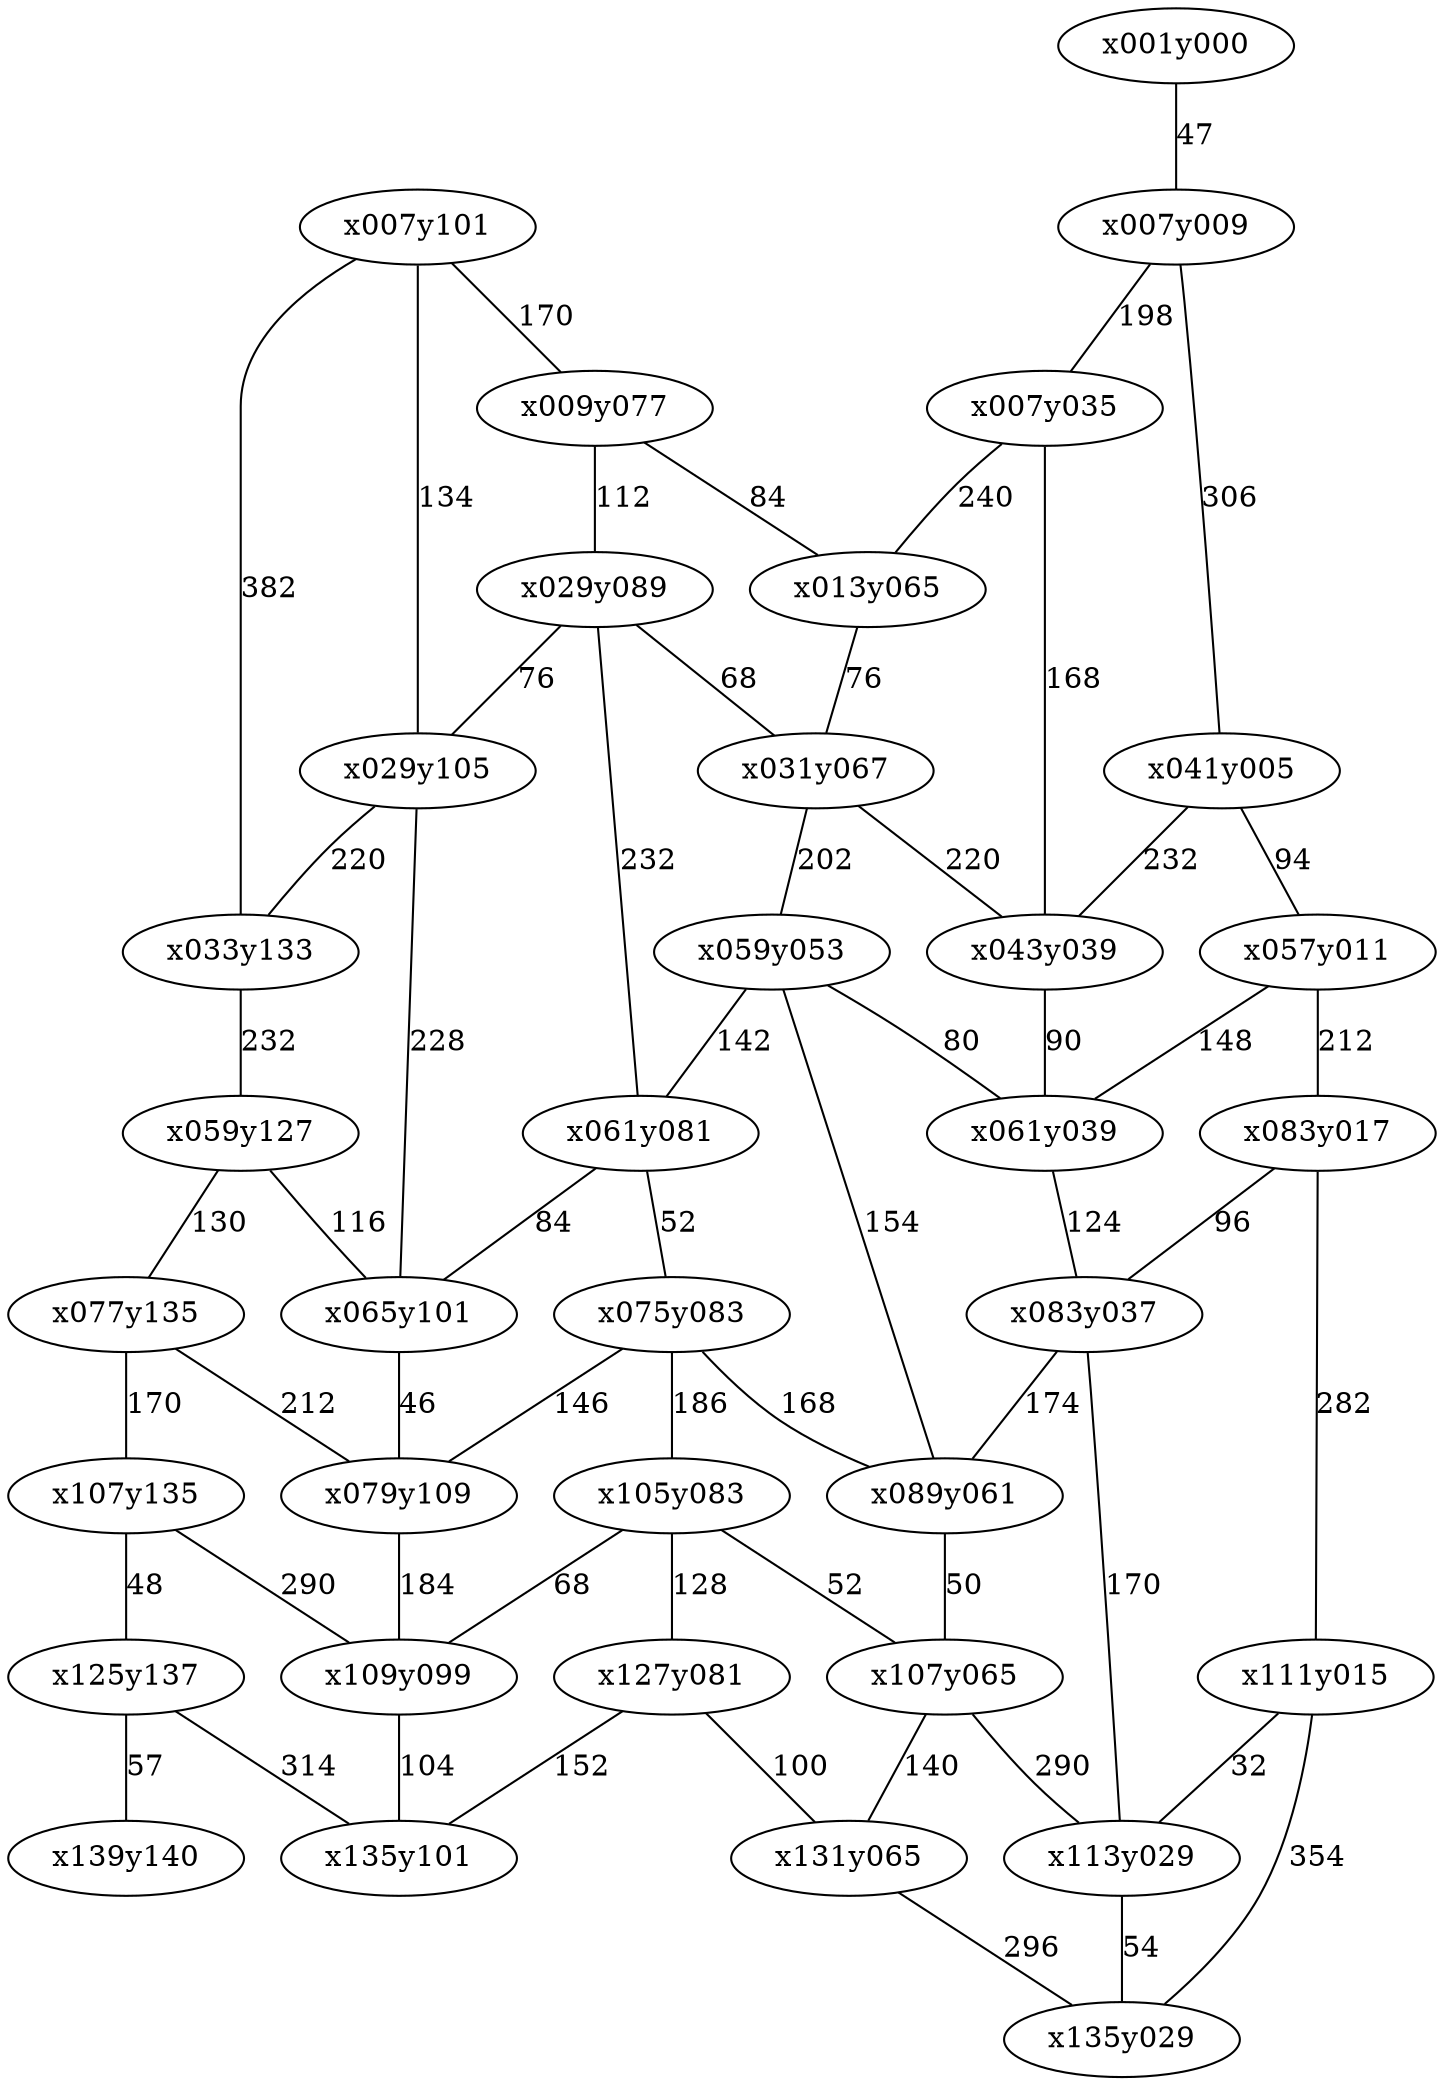 graph weighted {
x043y039 -- x061y039 [label=90]
x105y083 -- x127y081 [label=128]
x007y101 -- x033y133 [label=382]
x007y009 -- x041y005 [label=306]
x075y083 -- x105y083 [label=186]
x089y061 -- x107y065 [label=50]
x001y000 -- x007y009 [label=47]
x077y135 -- x079y109 [label=212]
x107y065 -- x113y029 [label=290]
x083y037 -- x113y029 [label=170]
x059y127 -- x077y135 [label=130]
x059y053 -- x089y061 [label=154]
x061y039 -- x083y037 [label=124]
x111y015 -- x113y029 [label=32]
x131y065 -- x135y029 [label=296]
x041y005 -- x057y011 [label=94]
x007y035 -- x013y065 [label=240]
x059y127 -- x065y101 [label=116]
x065y101 -- x079y109 [label=46]
x007y035 -- x043y039 [label=168]
x009y077 -- x029y089 [label=112]
x107y065 -- x131y065 [label=140]
x041y005 -- x043y039 [label=232]
x059y053 -- x061y081 [label=142]
x077y135 -- x107y135 [label=170]
x107y135 -- x125y137 [label=48]
x083y037 -- x089y061 [label=174]
x075y083 -- x079y109 [label=146]
x125y137 -- x139y140 [label=57]
x057y011 -- x083y017 [label=212]
x125y137 -- x135y101 [label=314]
x013y065 -- x031y067 [label=76]
x033y133 -- x059y127 [label=232]
x113y029 -- x135y029 [label=54]
x029y089 -- x029y105 [label=76]
x009y077 -- x013y065 [label=84]
x127y081 -- x135y101 [label=152]
x111y015 -- x135y029 [label=354]
x061y081 -- x065y101 [label=84]
x031y067 -- x059y053 [label=202]
x007y101 -- x029y105 [label=134]
x127y081 -- x131y065 [label=100]
x029y105 -- x033y133 [label=220]
x079y109 -- x109y099 [label=184]
x029y089 -- x031y067 [label=68]
x029y089 -- x061y081 [label=232]
x057y011 -- x061y039 [label=148]
x105y083 -- x109y099 [label=68]
x059y053 -- x061y039 [label=80]
x075y083 -- x089y061 [label=168]
x109y099 -- x135y101 [label=104]
x083y017 -- x083y037 [label=96]
x061y081 -- x075y083 [label=52]
x031y067 -- x043y039 [label=220]
x007y101 -- x009y077 [label=170]
x007y009 -- x007y035 [label=198]
x105y083 -- x107y065 [label=52]
x083y017 -- x111y015 [label=282]
x107y135 -- x109y099 [label=290]
x029y105 -- x065y101 [label=228]
}
